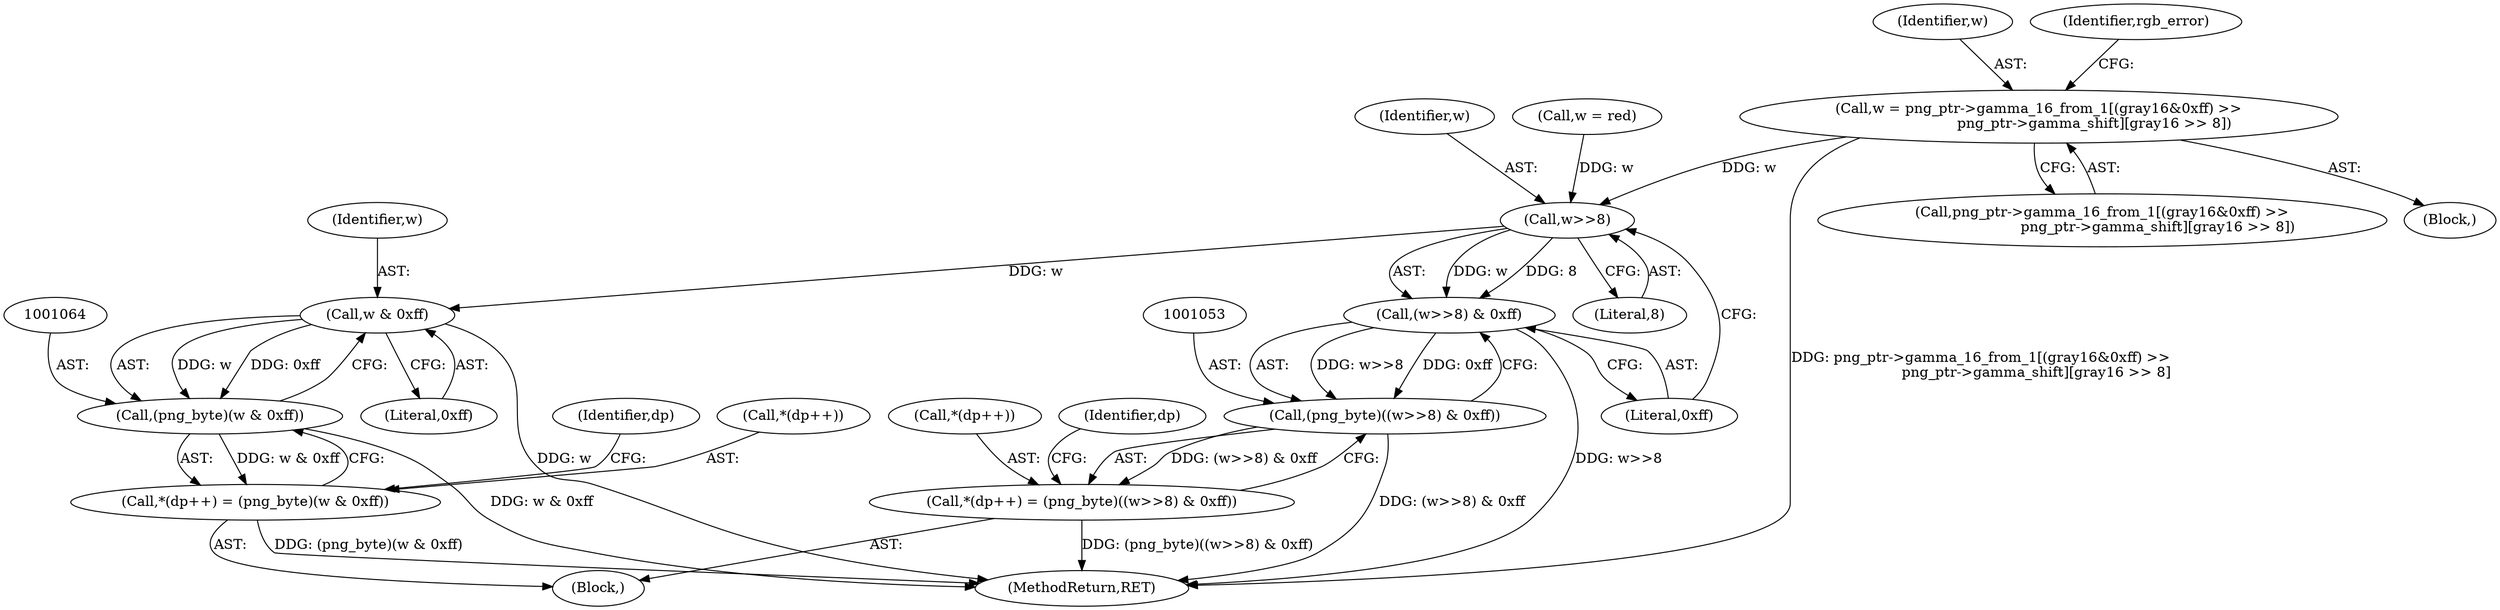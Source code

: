 digraph "0_Chrome_7f3d85b096f66870a15b37c2f40b219b2e292693_9@array" {
"1001028" [label="(Call,w = png_ptr->gamma_16_from_1[(gray16&0xff) >>\n                         png_ptr->gamma_shift][gray16 >> 8])"];
"1001055" [label="(Call,w>>8)"];
"1001054" [label="(Call,(w>>8) & 0xff)"];
"1001052" [label="(Call,(png_byte)((w>>8) & 0xff))"];
"1001048" [label="(Call,*(dp++) = (png_byte)((w>>8) & 0xff))"];
"1001065" [label="(Call,w & 0xff)"];
"1001063" [label="(Call,(png_byte)(w & 0xff))"];
"1001059" [label="(Call,*(dp++) = (png_byte)(w & 0xff))"];
"1001049" [label="(Call,*(dp++))"];
"1001029" [label="(Identifier,w)"];
"1001062" [label="(Identifier,dp)"];
"1001057" [label="(Literal,8)"];
"1001055" [label="(Call,w>>8)"];
"1001071" [label="(Identifier,dp)"];
"1001048" [label="(Call,*(dp++) = (png_byte)((w>>8) & 0xff))"];
"1001052" [label="(Call,(png_byte)((w>>8) & 0xff))"];
"1001056" [label="(Identifier,w)"];
"1001066" [label="(Identifier,w)"];
"1001028" [label="(Call,w = png_ptr->gamma_16_from_1[(gray16&0xff) >>\n                         png_ptr->gamma_shift][gray16 >> 8])"];
"1001065" [label="(Call,w & 0xff)"];
"1000890" [label="(Block,)"];
"1001060" [label="(Call,*(dp++))"];
"1001067" [label="(Literal,0xff)"];
"1001252" [label="(MethodReturn,RET)"];
"1001046" [label="(Identifier,rgb_error)"];
"1001058" [label="(Literal,0xff)"];
"1001059" [label="(Call,*(dp++) = (png_byte)(w & 0xff))"];
"1001054" [label="(Call,(w>>8) & 0xff)"];
"1000951" [label="(Call,w = red)"];
"1001030" [label="(Call,png_ptr->gamma_16_from_1[(gray16&0xff) >>\n                         png_ptr->gamma_shift][gray16 >> 8])"];
"1000955" [label="(Block,)"];
"1001063" [label="(Call,(png_byte)(w & 0xff))"];
"1001028" -> "1000955"  [label="AST: "];
"1001028" -> "1001030"  [label="CFG: "];
"1001029" -> "1001028"  [label="AST: "];
"1001030" -> "1001028"  [label="AST: "];
"1001046" -> "1001028"  [label="CFG: "];
"1001028" -> "1001252"  [label="DDG: png_ptr->gamma_16_from_1[(gray16&0xff) >>\n                         png_ptr->gamma_shift][gray16 >> 8]"];
"1001028" -> "1001055"  [label="DDG: w"];
"1001055" -> "1001054"  [label="AST: "];
"1001055" -> "1001057"  [label="CFG: "];
"1001056" -> "1001055"  [label="AST: "];
"1001057" -> "1001055"  [label="AST: "];
"1001058" -> "1001055"  [label="CFG: "];
"1001055" -> "1001054"  [label="DDG: w"];
"1001055" -> "1001054"  [label="DDG: 8"];
"1000951" -> "1001055"  [label="DDG: w"];
"1001055" -> "1001065"  [label="DDG: w"];
"1001054" -> "1001052"  [label="AST: "];
"1001054" -> "1001058"  [label="CFG: "];
"1001058" -> "1001054"  [label="AST: "];
"1001052" -> "1001054"  [label="CFG: "];
"1001054" -> "1001252"  [label="DDG: w>>8"];
"1001054" -> "1001052"  [label="DDG: w>>8"];
"1001054" -> "1001052"  [label="DDG: 0xff"];
"1001052" -> "1001048"  [label="AST: "];
"1001053" -> "1001052"  [label="AST: "];
"1001048" -> "1001052"  [label="CFG: "];
"1001052" -> "1001252"  [label="DDG: (w>>8) & 0xff"];
"1001052" -> "1001048"  [label="DDG: (w>>8) & 0xff"];
"1001048" -> "1000890"  [label="AST: "];
"1001049" -> "1001048"  [label="AST: "];
"1001062" -> "1001048"  [label="CFG: "];
"1001048" -> "1001252"  [label="DDG: (png_byte)((w>>8) & 0xff)"];
"1001065" -> "1001063"  [label="AST: "];
"1001065" -> "1001067"  [label="CFG: "];
"1001066" -> "1001065"  [label="AST: "];
"1001067" -> "1001065"  [label="AST: "];
"1001063" -> "1001065"  [label="CFG: "];
"1001065" -> "1001252"  [label="DDG: w"];
"1001065" -> "1001063"  [label="DDG: w"];
"1001065" -> "1001063"  [label="DDG: 0xff"];
"1001063" -> "1001059"  [label="AST: "];
"1001064" -> "1001063"  [label="AST: "];
"1001059" -> "1001063"  [label="CFG: "];
"1001063" -> "1001252"  [label="DDG: w & 0xff"];
"1001063" -> "1001059"  [label="DDG: w & 0xff"];
"1001059" -> "1000890"  [label="AST: "];
"1001060" -> "1001059"  [label="AST: "];
"1001071" -> "1001059"  [label="CFG: "];
"1001059" -> "1001252"  [label="DDG: (png_byte)(w & 0xff)"];
}
